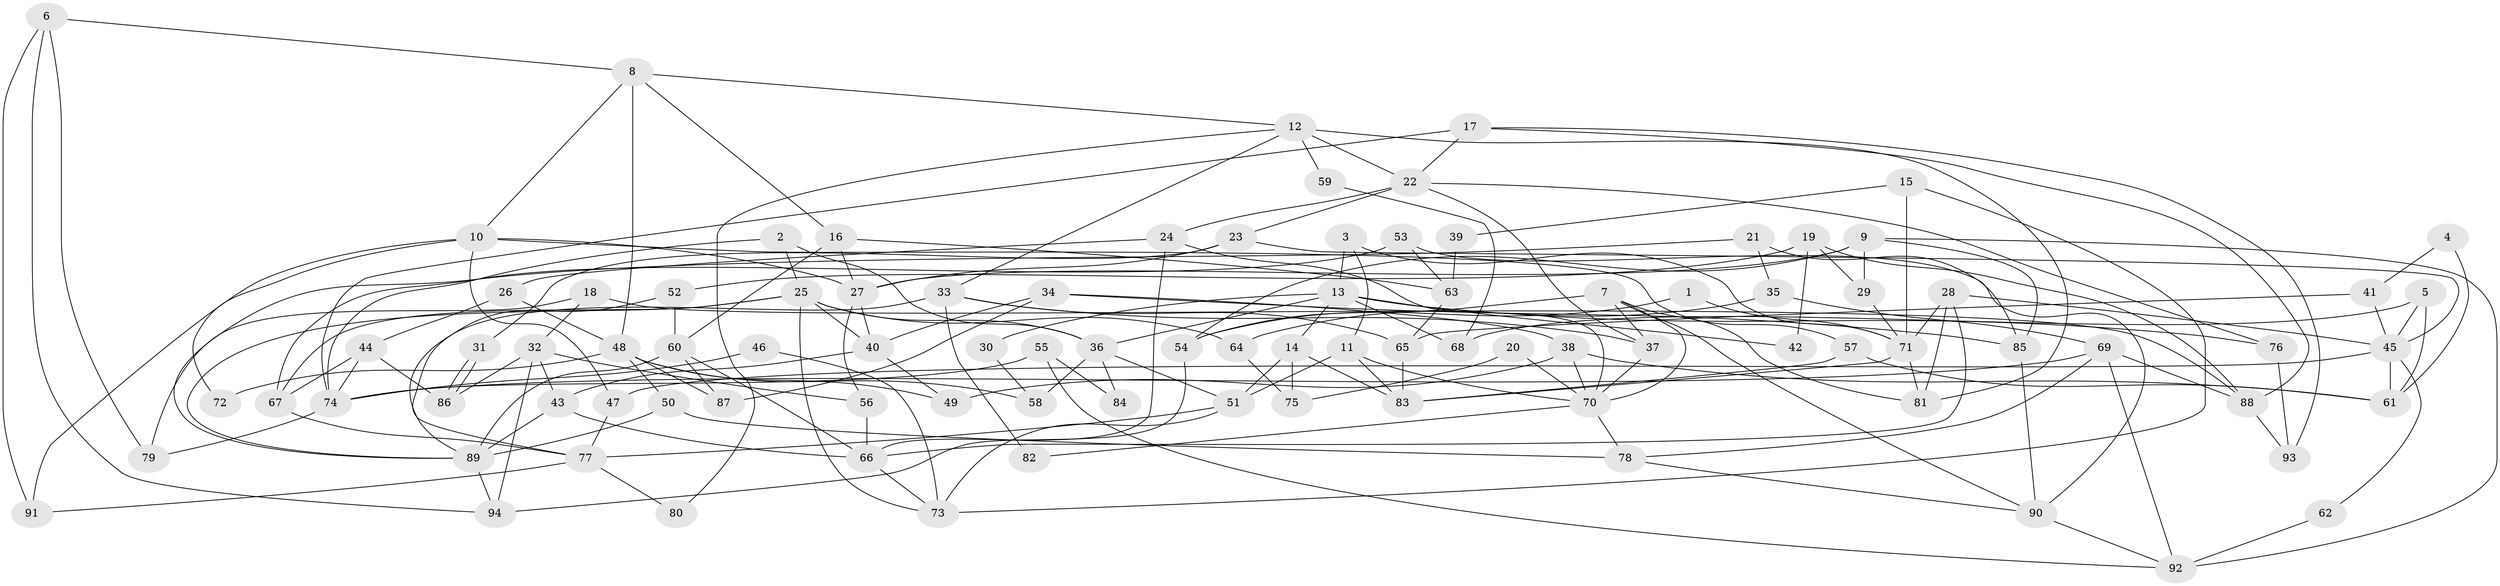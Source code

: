 // Generated by graph-tools (version 1.1) at 2025/50/03/09/25 04:50:17]
// undirected, 94 vertices, 188 edges
graph export_dot {
graph [start="1"]
  node [color=gray90,style=filled];
  1;
  2;
  3;
  4;
  5;
  6;
  7;
  8;
  9;
  10;
  11;
  12;
  13;
  14;
  15;
  16;
  17;
  18;
  19;
  20;
  21;
  22;
  23;
  24;
  25;
  26;
  27;
  28;
  29;
  30;
  31;
  32;
  33;
  34;
  35;
  36;
  37;
  38;
  39;
  40;
  41;
  42;
  43;
  44;
  45;
  46;
  47;
  48;
  49;
  50;
  51;
  52;
  53;
  54;
  55;
  56;
  57;
  58;
  59;
  60;
  61;
  62;
  63;
  64;
  65;
  66;
  67;
  68;
  69;
  70;
  71;
  72;
  73;
  74;
  75;
  76;
  77;
  78;
  79;
  80;
  81;
  82;
  83;
  84;
  85;
  86;
  87;
  88;
  89;
  90;
  91;
  92;
  93;
  94;
  1 -- 54;
  1 -- 71;
  2 -- 74;
  2 -- 25;
  2 -- 36;
  3 -- 11;
  3 -- 13;
  3 -- 71;
  4 -- 41;
  4 -- 61;
  5 -- 45;
  5 -- 61;
  5 -- 68;
  6 -- 8;
  6 -- 91;
  6 -- 79;
  6 -- 94;
  7 -- 70;
  7 -- 90;
  7 -- 37;
  7 -- 54;
  7 -- 81;
  8 -- 16;
  8 -- 48;
  8 -- 10;
  8 -- 12;
  9 -- 27;
  9 -- 29;
  9 -- 54;
  9 -- 85;
  9 -- 92;
  10 -- 27;
  10 -- 47;
  10 -- 57;
  10 -- 72;
  10 -- 91;
  11 -- 70;
  11 -- 83;
  11 -- 51;
  12 -- 22;
  12 -- 33;
  12 -- 59;
  12 -- 80;
  12 -- 81;
  13 -- 36;
  13 -- 14;
  13 -- 30;
  13 -- 42;
  13 -- 68;
  13 -- 76;
  14 -- 83;
  14 -- 51;
  14 -- 75;
  15 -- 71;
  15 -- 73;
  15 -- 39;
  16 -- 60;
  16 -- 27;
  16 -- 63;
  17 -- 22;
  17 -- 74;
  17 -- 88;
  17 -- 93;
  18 -- 32;
  18 -- 88;
  18 -- 79;
  19 -- 88;
  19 -- 52;
  19 -- 29;
  19 -- 42;
  20 -- 75;
  20 -- 70;
  21 -- 85;
  21 -- 89;
  21 -- 35;
  22 -- 24;
  22 -- 76;
  22 -- 23;
  22 -- 37;
  23 -- 45;
  23 -- 27;
  23 -- 31;
  24 -- 70;
  24 -- 66;
  24 -- 26;
  25 -- 89;
  25 -- 36;
  25 -- 40;
  25 -- 64;
  25 -- 67;
  25 -- 73;
  26 -- 48;
  26 -- 44;
  27 -- 40;
  27 -- 56;
  28 -- 81;
  28 -- 71;
  28 -- 45;
  28 -- 66;
  29 -- 71;
  30 -- 58;
  31 -- 86;
  31 -- 86;
  32 -- 43;
  32 -- 94;
  32 -- 56;
  32 -- 86;
  33 -- 37;
  33 -- 65;
  33 -- 82;
  33 -- 89;
  34 -- 40;
  34 -- 85;
  34 -- 38;
  34 -- 87;
  35 -- 69;
  35 -- 64;
  36 -- 51;
  36 -- 58;
  36 -- 84;
  37 -- 70;
  38 -- 70;
  38 -- 49;
  38 -- 61;
  39 -- 63;
  40 -- 43;
  40 -- 49;
  41 -- 65;
  41 -- 45;
  43 -- 89;
  43 -- 66;
  44 -- 86;
  44 -- 67;
  44 -- 74;
  45 -- 47;
  45 -- 61;
  45 -- 62;
  46 -- 74;
  46 -- 73;
  47 -- 77;
  48 -- 49;
  48 -- 87;
  48 -- 50;
  48 -- 58;
  48 -- 72;
  50 -- 89;
  50 -- 78;
  51 -- 73;
  51 -- 77;
  52 -- 60;
  52 -- 77;
  53 -- 67;
  53 -- 63;
  53 -- 90;
  54 -- 94;
  55 -- 92;
  55 -- 74;
  55 -- 84;
  56 -- 66;
  57 -- 61;
  57 -- 83;
  59 -- 68;
  60 -- 89;
  60 -- 66;
  60 -- 87;
  62 -- 92;
  63 -- 65;
  64 -- 75;
  65 -- 83;
  66 -- 73;
  67 -- 77;
  69 -- 74;
  69 -- 92;
  69 -- 78;
  69 -- 88;
  70 -- 78;
  70 -- 82;
  71 -- 81;
  71 -- 83;
  74 -- 79;
  76 -- 93;
  77 -- 80;
  77 -- 91;
  78 -- 90;
  85 -- 90;
  88 -- 93;
  89 -- 94;
  90 -- 92;
}

